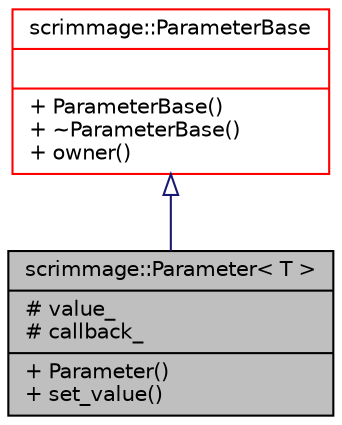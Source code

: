 digraph "scrimmage::Parameter&lt; T &gt;"
{
 // LATEX_PDF_SIZE
  edge [fontname="Helvetica",fontsize="10",labelfontname="Helvetica",labelfontsize="10"];
  node [fontname="Helvetica",fontsize="10",shape=record];
  Node1 [label="{scrimmage::Parameter\< T \>\n|# value_\l# callback_\l|+ Parameter()\l+ set_value()\l}",height=0.2,width=0.4,color="black", fillcolor="grey75", style="filled", fontcolor="black",tooltip=" "];
  Node2 -> Node1 [dir="back",color="midnightblue",fontsize="10",style="solid",arrowtail="onormal",fontname="Helvetica"];
  Node2 [label="{scrimmage::ParameterBase\n||+ ParameterBase()\l+ ~ParameterBase()\l+ owner()\l}",height=0.2,width=0.4,color="red", fillcolor="white", style="filled",URL="$classscrimmage_1_1ParameterBase.html",tooltip=" "];
}
